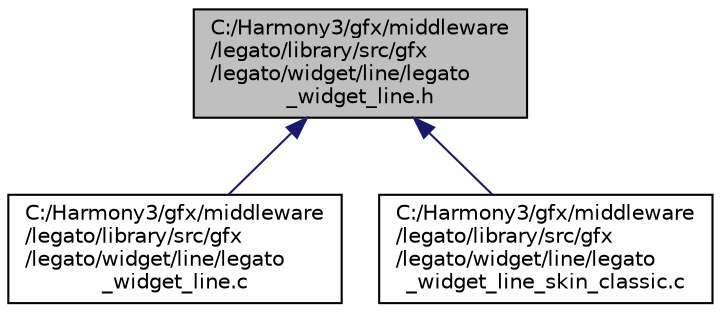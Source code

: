 digraph "C:/Harmony3/gfx/middleware/legato/library/src/gfx/legato/widget/line/legato_widget_line.h"
{
 // LATEX_PDF_SIZE
  edge [fontname="Helvetica",fontsize="10",labelfontname="Helvetica",labelfontsize="10"];
  node [fontname="Helvetica",fontsize="10",shape=record];
  Node1 [label="C:/Harmony3/gfx/middleware\l/legato/library/src/gfx\l/legato/widget/line/legato\l_widget_line.h",height=0.2,width=0.4,color="black", fillcolor="grey75", style="filled", fontcolor="black",tooltip=" "];
  Node1 -> Node2 [dir="back",color="midnightblue",fontsize="10",style="solid",fontname="Helvetica"];
  Node2 [label="C:/Harmony3/gfx/middleware\l/legato/library/src/gfx\l/legato/widget/line/legato\l_widget_line.c",height=0.2,width=0.4,color="black", fillcolor="white", style="filled",URL="$legato__widget__line_8c.html",tooltip=" "];
  Node1 -> Node3 [dir="back",color="midnightblue",fontsize="10",style="solid",fontname="Helvetica"];
  Node3 [label="C:/Harmony3/gfx/middleware\l/legato/library/src/gfx\l/legato/widget/line/legato\l_widget_line_skin_classic.c",height=0.2,width=0.4,color="black", fillcolor="white", style="filled",URL="$legato__widget__line__skin__classic_8c.html",tooltip=" "];
}
